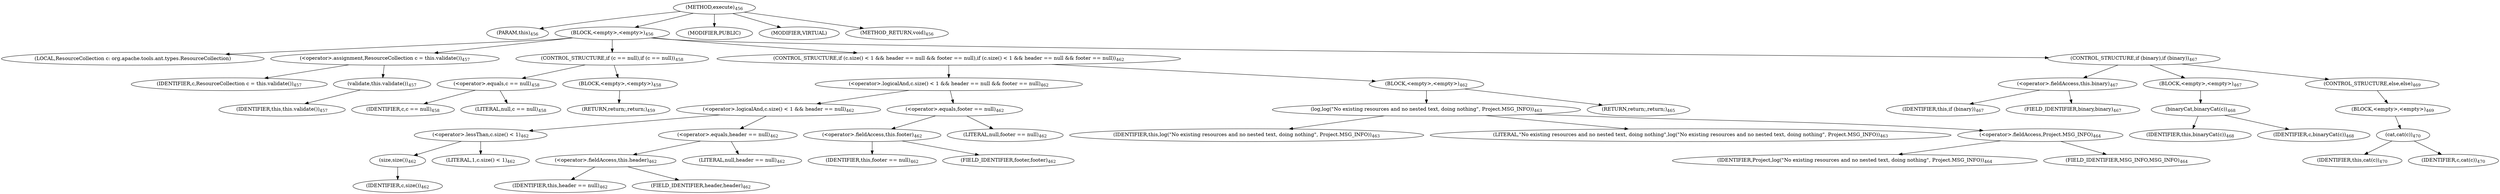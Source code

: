 digraph "execute" {  
"970" [label = <(METHOD,execute)<SUB>456</SUB>> ]
"50" [label = <(PARAM,this)<SUB>456</SUB>> ]
"971" [label = <(BLOCK,&lt;empty&gt;,&lt;empty&gt;)<SUB>456</SUB>> ]
"972" [label = <(LOCAL,ResourceCollection c: org.apache.tools.ant.types.ResourceCollection)> ]
"973" [label = <(&lt;operator&gt;.assignment,ResourceCollection c = this.validate())<SUB>457</SUB>> ]
"974" [label = <(IDENTIFIER,c,ResourceCollection c = this.validate())<SUB>457</SUB>> ]
"975" [label = <(validate,this.validate())<SUB>457</SUB>> ]
"49" [label = <(IDENTIFIER,this,this.validate())<SUB>457</SUB>> ]
"976" [label = <(CONTROL_STRUCTURE,if (c == null),if (c == null))<SUB>458</SUB>> ]
"977" [label = <(&lt;operator&gt;.equals,c == null)<SUB>458</SUB>> ]
"978" [label = <(IDENTIFIER,c,c == null)<SUB>458</SUB>> ]
"979" [label = <(LITERAL,null,c == null)<SUB>458</SUB>> ]
"980" [label = <(BLOCK,&lt;empty&gt;,&lt;empty&gt;)<SUB>458</SUB>> ]
"981" [label = <(RETURN,return;,return;)<SUB>459</SUB>> ]
"982" [label = <(CONTROL_STRUCTURE,if (c.size() &lt; 1 &amp;&amp; header == null &amp;&amp; footer == null),if (c.size() &lt; 1 &amp;&amp; header == null &amp;&amp; footer == null))<SUB>462</SUB>> ]
"983" [label = <(&lt;operator&gt;.logicalAnd,c.size() &lt; 1 &amp;&amp; header == null &amp;&amp; footer == null)<SUB>462</SUB>> ]
"984" [label = <(&lt;operator&gt;.logicalAnd,c.size() &lt; 1 &amp;&amp; header == null)<SUB>462</SUB>> ]
"985" [label = <(&lt;operator&gt;.lessThan,c.size() &lt; 1)<SUB>462</SUB>> ]
"986" [label = <(size,size())<SUB>462</SUB>> ]
"987" [label = <(IDENTIFIER,c,size())<SUB>462</SUB>> ]
"988" [label = <(LITERAL,1,c.size() &lt; 1)<SUB>462</SUB>> ]
"989" [label = <(&lt;operator&gt;.equals,header == null)<SUB>462</SUB>> ]
"990" [label = <(&lt;operator&gt;.fieldAccess,this.header)<SUB>462</SUB>> ]
"991" [label = <(IDENTIFIER,this,header == null)<SUB>462</SUB>> ]
"992" [label = <(FIELD_IDENTIFIER,header,header)<SUB>462</SUB>> ]
"993" [label = <(LITERAL,null,header == null)<SUB>462</SUB>> ]
"994" [label = <(&lt;operator&gt;.equals,footer == null)<SUB>462</SUB>> ]
"995" [label = <(&lt;operator&gt;.fieldAccess,this.footer)<SUB>462</SUB>> ]
"996" [label = <(IDENTIFIER,this,footer == null)<SUB>462</SUB>> ]
"997" [label = <(FIELD_IDENTIFIER,footer,footer)<SUB>462</SUB>> ]
"998" [label = <(LITERAL,null,footer == null)<SUB>462</SUB>> ]
"999" [label = <(BLOCK,&lt;empty&gt;,&lt;empty&gt;)<SUB>462</SUB>> ]
"1000" [label = <(log,log(&quot;No existing resources and no nested text, doing nothing&quot;, Project.MSG_INFO))<SUB>463</SUB>> ]
"51" [label = <(IDENTIFIER,this,log(&quot;No existing resources and no nested text, doing nothing&quot;, Project.MSG_INFO))<SUB>463</SUB>> ]
"1001" [label = <(LITERAL,&quot;No existing resources and no nested text, doing nothing&quot;,log(&quot;No existing resources and no nested text, doing nothing&quot;, Project.MSG_INFO))<SUB>463</SUB>> ]
"1002" [label = <(&lt;operator&gt;.fieldAccess,Project.MSG_INFO)<SUB>464</SUB>> ]
"1003" [label = <(IDENTIFIER,Project,log(&quot;No existing resources and no nested text, doing nothing&quot;, Project.MSG_INFO))<SUB>464</SUB>> ]
"1004" [label = <(FIELD_IDENTIFIER,MSG_INFO,MSG_INFO)<SUB>464</SUB>> ]
"1005" [label = <(RETURN,return;,return;)<SUB>465</SUB>> ]
"1006" [label = <(CONTROL_STRUCTURE,if (binary),if (binary))<SUB>467</SUB>> ]
"1007" [label = <(&lt;operator&gt;.fieldAccess,this.binary)<SUB>467</SUB>> ]
"1008" [label = <(IDENTIFIER,this,if (binary))<SUB>467</SUB>> ]
"1009" [label = <(FIELD_IDENTIFIER,binary,binary)<SUB>467</SUB>> ]
"1010" [label = <(BLOCK,&lt;empty&gt;,&lt;empty&gt;)<SUB>467</SUB>> ]
"1011" [label = <(binaryCat,binaryCat(c))<SUB>468</SUB>> ]
"52" [label = <(IDENTIFIER,this,binaryCat(c))<SUB>468</SUB>> ]
"1012" [label = <(IDENTIFIER,c,binaryCat(c))<SUB>468</SUB>> ]
"1013" [label = <(CONTROL_STRUCTURE,else,else)<SUB>469</SUB>> ]
"1014" [label = <(BLOCK,&lt;empty&gt;,&lt;empty&gt;)<SUB>469</SUB>> ]
"1015" [label = <(cat,cat(c))<SUB>470</SUB>> ]
"53" [label = <(IDENTIFIER,this,cat(c))<SUB>470</SUB>> ]
"1016" [label = <(IDENTIFIER,c,cat(c))<SUB>470</SUB>> ]
"1017" [label = <(MODIFIER,PUBLIC)> ]
"1018" [label = <(MODIFIER,VIRTUAL)> ]
"1019" [label = <(METHOD_RETURN,void)<SUB>456</SUB>> ]
  "970" -> "50" 
  "970" -> "971" 
  "970" -> "1017" 
  "970" -> "1018" 
  "970" -> "1019" 
  "971" -> "972" 
  "971" -> "973" 
  "971" -> "976" 
  "971" -> "982" 
  "971" -> "1006" 
  "973" -> "974" 
  "973" -> "975" 
  "975" -> "49" 
  "976" -> "977" 
  "976" -> "980" 
  "977" -> "978" 
  "977" -> "979" 
  "980" -> "981" 
  "982" -> "983" 
  "982" -> "999" 
  "983" -> "984" 
  "983" -> "994" 
  "984" -> "985" 
  "984" -> "989" 
  "985" -> "986" 
  "985" -> "988" 
  "986" -> "987" 
  "989" -> "990" 
  "989" -> "993" 
  "990" -> "991" 
  "990" -> "992" 
  "994" -> "995" 
  "994" -> "998" 
  "995" -> "996" 
  "995" -> "997" 
  "999" -> "1000" 
  "999" -> "1005" 
  "1000" -> "51" 
  "1000" -> "1001" 
  "1000" -> "1002" 
  "1002" -> "1003" 
  "1002" -> "1004" 
  "1006" -> "1007" 
  "1006" -> "1010" 
  "1006" -> "1013" 
  "1007" -> "1008" 
  "1007" -> "1009" 
  "1010" -> "1011" 
  "1011" -> "52" 
  "1011" -> "1012" 
  "1013" -> "1014" 
  "1014" -> "1015" 
  "1015" -> "53" 
  "1015" -> "1016" 
}
